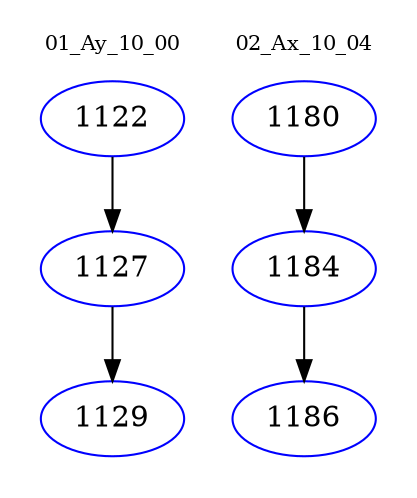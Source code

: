 digraph{
subgraph cluster_0 {
color = white
label = "01_Ay_10_00";
fontsize=10;
T0_1122 [label="1122", color="blue"]
T0_1122 -> T0_1127 [color="black"]
T0_1127 [label="1127", color="blue"]
T0_1127 -> T0_1129 [color="black"]
T0_1129 [label="1129", color="blue"]
}
subgraph cluster_1 {
color = white
label = "02_Ax_10_04";
fontsize=10;
T1_1180 [label="1180", color="blue"]
T1_1180 -> T1_1184 [color="black"]
T1_1184 [label="1184", color="blue"]
T1_1184 -> T1_1186 [color="black"]
T1_1186 [label="1186", color="blue"]
}
}
